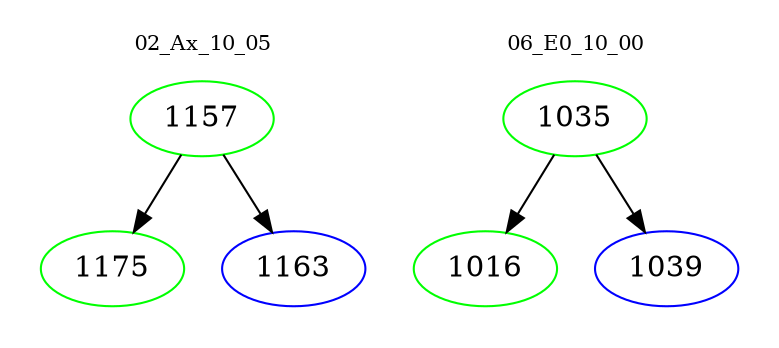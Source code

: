 digraph{
subgraph cluster_0 {
color = white
label = "02_Ax_10_05";
fontsize=10;
T0_1157 [label="1157", color="green"]
T0_1157 -> T0_1175 [color="black"]
T0_1175 [label="1175", color="green"]
T0_1157 -> T0_1163 [color="black"]
T0_1163 [label="1163", color="blue"]
}
subgraph cluster_1 {
color = white
label = "06_E0_10_00";
fontsize=10;
T1_1035 [label="1035", color="green"]
T1_1035 -> T1_1016 [color="black"]
T1_1016 [label="1016", color="green"]
T1_1035 -> T1_1039 [color="black"]
T1_1039 [label="1039", color="blue"]
}
}

